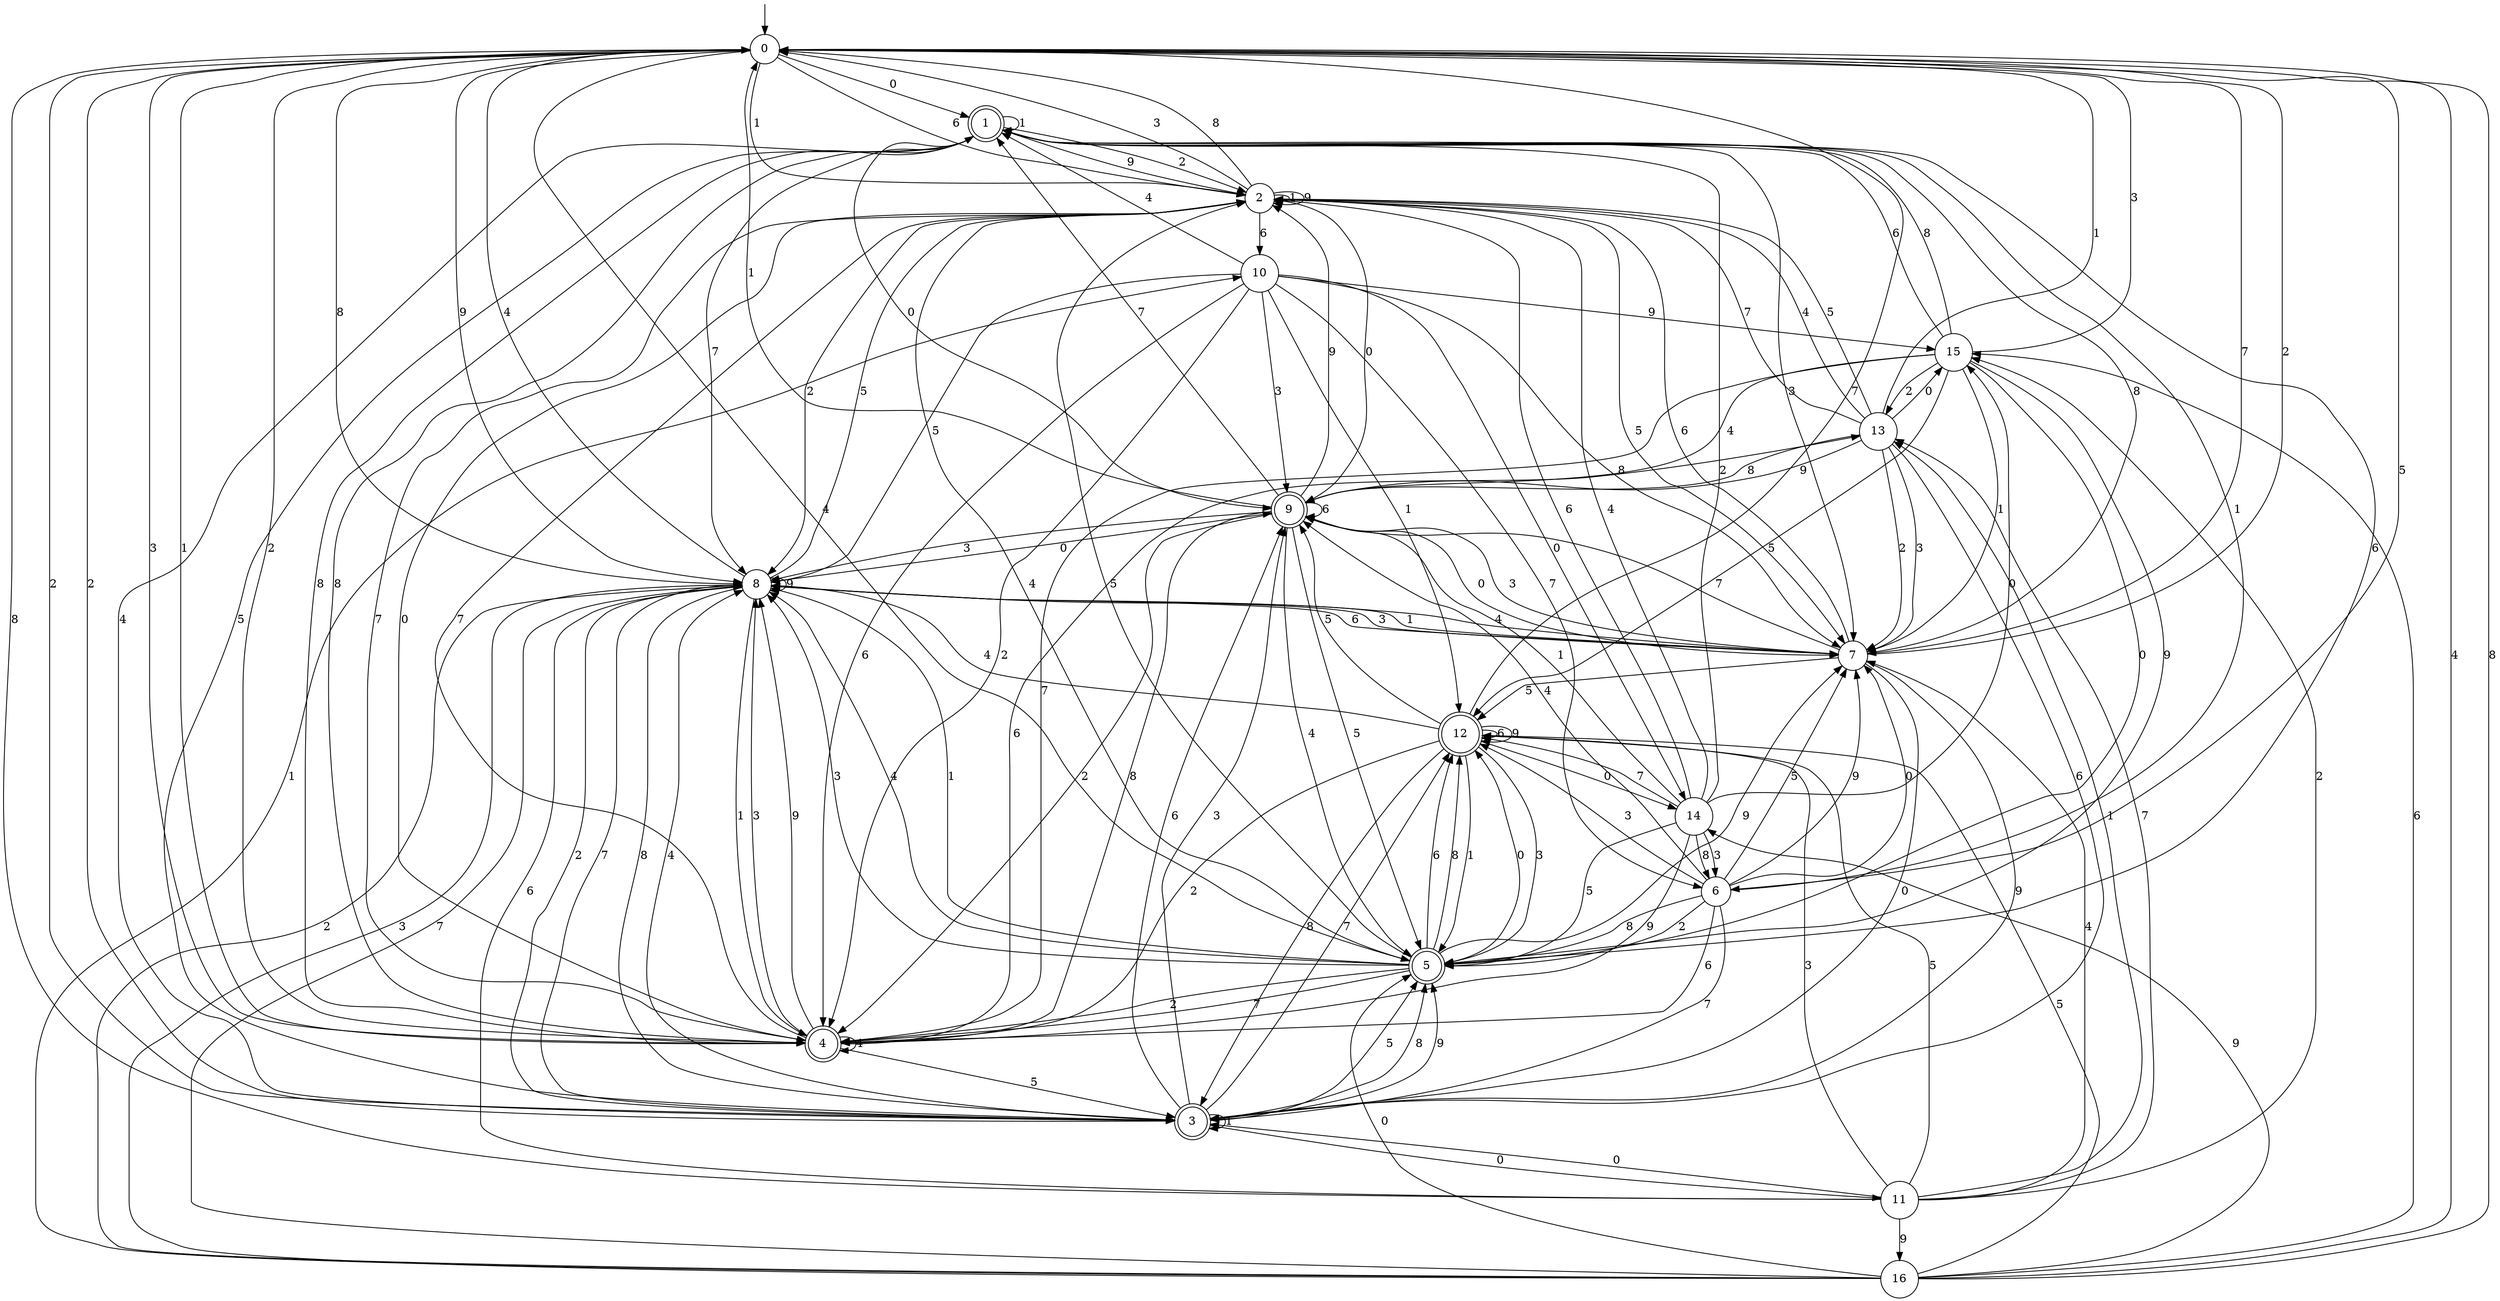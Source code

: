 digraph g {

	s0 [shape="circle" label="0"];
	s1 [shape="doublecircle" label="1"];
	s2 [shape="circle" label="2"];
	s3 [shape="doublecircle" label="3"];
	s4 [shape="doublecircle" label="4"];
	s5 [shape="doublecircle" label="5"];
	s6 [shape="circle" label="6"];
	s7 [shape="circle" label="7"];
	s8 [shape="circle" label="8"];
	s9 [shape="doublecircle" label="9"];
	s10 [shape="circle" label="10"];
	s11 [shape="circle" label="11"];
	s12 [shape="doublecircle" label="12"];
	s13 [shape="circle" label="13"];
	s14 [shape="circle" label="14"];
	s15 [shape="circle" label="15"];
	s16 [shape="circle" label="16"];
	s0 -> s1 [label="0"];
	s0 -> s2 [label="1"];
	s0 -> s3 [label="2"];
	s0 -> s4 [label="3"];
	s0 -> s5 [label="4"];
	s0 -> s6 [label="5"];
	s0 -> s2 [label="6"];
	s0 -> s7 [label="7"];
	s0 -> s8 [label="8"];
	s0 -> s8 [label="9"];
	s1 -> s9 [label="0"];
	s1 -> s1 [label="1"];
	s1 -> s2 [label="2"];
	s1 -> s7 [label="3"];
	s1 -> s3 [label="4"];
	s1 -> s3 [label="5"];
	s1 -> s5 [label="6"];
	s1 -> s8 [label="7"];
	s1 -> s4 [label="8"];
	s1 -> s2 [label="9"];
	s2 -> s9 [label="0"];
	s2 -> s2 [label="1"];
	s2 -> s8 [label="2"];
	s2 -> s0 [label="3"];
	s2 -> s5 [label="4"];
	s2 -> s7 [label="5"];
	s2 -> s10 [label="6"];
	s2 -> s4 [label="7"];
	s2 -> s0 [label="8"];
	s2 -> s2 [label="9"];
	s3 -> s11 [label="0"];
	s3 -> s3 [label="1"];
	s3 -> s0 [label="2"];
	s3 -> s9 [label="3"];
	s3 -> s8 [label="4"];
	s3 -> s5 [label="5"];
	s3 -> s9 [label="6"];
	s3 -> s12 [label="7"];
	s3 -> s5 [label="8"];
	s3 -> s5 [label="9"];
	s4 -> s2 [label="0"];
	s4 -> s0 [label="1"];
	s4 -> s0 [label="2"];
	s4 -> s8 [label="3"];
	s4 -> s4 [label="4"];
	s4 -> s3 [label="5"];
	s4 -> s13 [label="6"];
	s4 -> s2 [label="7"];
	s4 -> s1 [label="8"];
	s4 -> s8 [label="9"];
	s5 -> s12 [label="0"];
	s5 -> s8 [label="1"];
	s5 -> s4 [label="2"];
	s5 -> s8 [label="3"];
	s5 -> s8 [label="4"];
	s5 -> s2 [label="5"];
	s5 -> s12 [label="6"];
	s5 -> s4 [label="7"];
	s5 -> s12 [label="8"];
	s5 -> s7 [label="9"];
	s6 -> s7 [label="0"];
	s6 -> s1 [label="1"];
	s6 -> s5 [label="2"];
	s6 -> s12 [label="3"];
	s6 -> s9 [label="4"];
	s6 -> s7 [label="5"];
	s6 -> s4 [label="6"];
	s6 -> s3 [label="7"];
	s6 -> s5 [label="8"];
	s6 -> s7 [label="9"];
	s7 -> s3 [label="0"];
	s7 -> s8 [label="1"];
	s7 -> s0 [label="2"];
	s7 -> s9 [label="3"];
	s7 -> s8 [label="4"];
	s7 -> s12 [label="5"];
	s7 -> s2 [label="6"];
	s7 -> s9 [label="7"];
	s7 -> s1 [label="8"];
	s7 -> s3 [label="9"];
	s8 -> s9 [label="0"];
	s8 -> s4 [label="1"];
	s8 -> s3 [label="2"];
	s8 -> s7 [label="3"];
	s8 -> s0 [label="4"];
	s8 -> s2 [label="5"];
	s8 -> s7 [label="6"];
	s8 -> s3 [label="7"];
	s8 -> s3 [label="8"];
	s8 -> s8 [label="9"];
	s9 -> s7 [label="0"];
	s9 -> s0 [label="1"];
	s9 -> s4 [label="2"];
	s9 -> s8 [label="3"];
	s9 -> s5 [label="4"];
	s9 -> s5 [label="5"];
	s9 -> s9 [label="6"];
	s9 -> s1 [label="7"];
	s9 -> s4 [label="8"];
	s9 -> s2 [label="9"];
	s10 -> s14 [label="0"];
	s10 -> s12 [label="1"];
	s10 -> s4 [label="2"];
	s10 -> s9 [label="3"];
	s10 -> s1 [label="4"];
	s10 -> s8 [label="5"];
	s10 -> s4 [label="6"];
	s10 -> s6 [label="7"];
	s10 -> s7 [label="8"];
	s10 -> s15 [label="9"];
	s11 -> s3 [label="0"];
	s11 -> s13 [label="1"];
	s11 -> s15 [label="2"];
	s11 -> s12 [label="3"];
	s11 -> s7 [label="4"];
	s11 -> s12 [label="5"];
	s11 -> s8 [label="6"];
	s11 -> s13 [label="7"];
	s11 -> s0 [label="8"];
	s11 -> s16 [label="9"];
	s12 -> s14 [label="0"];
	s12 -> s5 [label="1"];
	s12 -> s4 [label="2"];
	s12 -> s5 [label="3"];
	s12 -> s8 [label="4"];
	s12 -> s9 [label="5"];
	s12 -> s12 [label="6"];
	s12 -> s0 [label="7"];
	s12 -> s3 [label="8"];
	s12 -> s12 [label="9"];
	s13 -> s15 [label="0"];
	s13 -> s0 [label="1"];
	s13 -> s7 [label="2"];
	s13 -> s7 [label="3"];
	s13 -> s2 [label="4"];
	s13 -> s2 [label="5"];
	s13 -> s3 [label="6"];
	s13 -> s2 [label="7"];
	s13 -> s9 [label="8"];
	s13 -> s9 [label="9"];
	s14 -> s15 [label="0"];
	s14 -> s9 [label="1"];
	s14 -> s1 [label="2"];
	s14 -> s6 [label="3"];
	s14 -> s2 [label="4"];
	s14 -> s5 [label="5"];
	s14 -> s2 [label="6"];
	s14 -> s12 [label="7"];
	s14 -> s6 [label="8"];
	s14 -> s4 [label="9"];
	s15 -> s5 [label="0"];
	s15 -> s7 [label="1"];
	s15 -> s13 [label="2"];
	s15 -> s0 [label="3"];
	s15 -> s9 [label="4"];
	s15 -> s12 [label="5"];
	s15 -> s1 [label="6"];
	s15 -> s4 [label="7"];
	s15 -> s1 [label="8"];
	s15 -> s5 [label="9"];
	s16 -> s5 [label="0"];
	s16 -> s10 [label="1"];
	s16 -> s8 [label="2"];
	s16 -> s8 [label="3"];
	s16 -> s0 [label="4"];
	s16 -> s12 [label="5"];
	s16 -> s15 [label="6"];
	s16 -> s8 [label="7"];
	s16 -> s0 [label="8"];
	s16 -> s14 [label="9"];

__start0 [label="" shape="none" width="0" height="0"];
__start0 -> s0;

}
